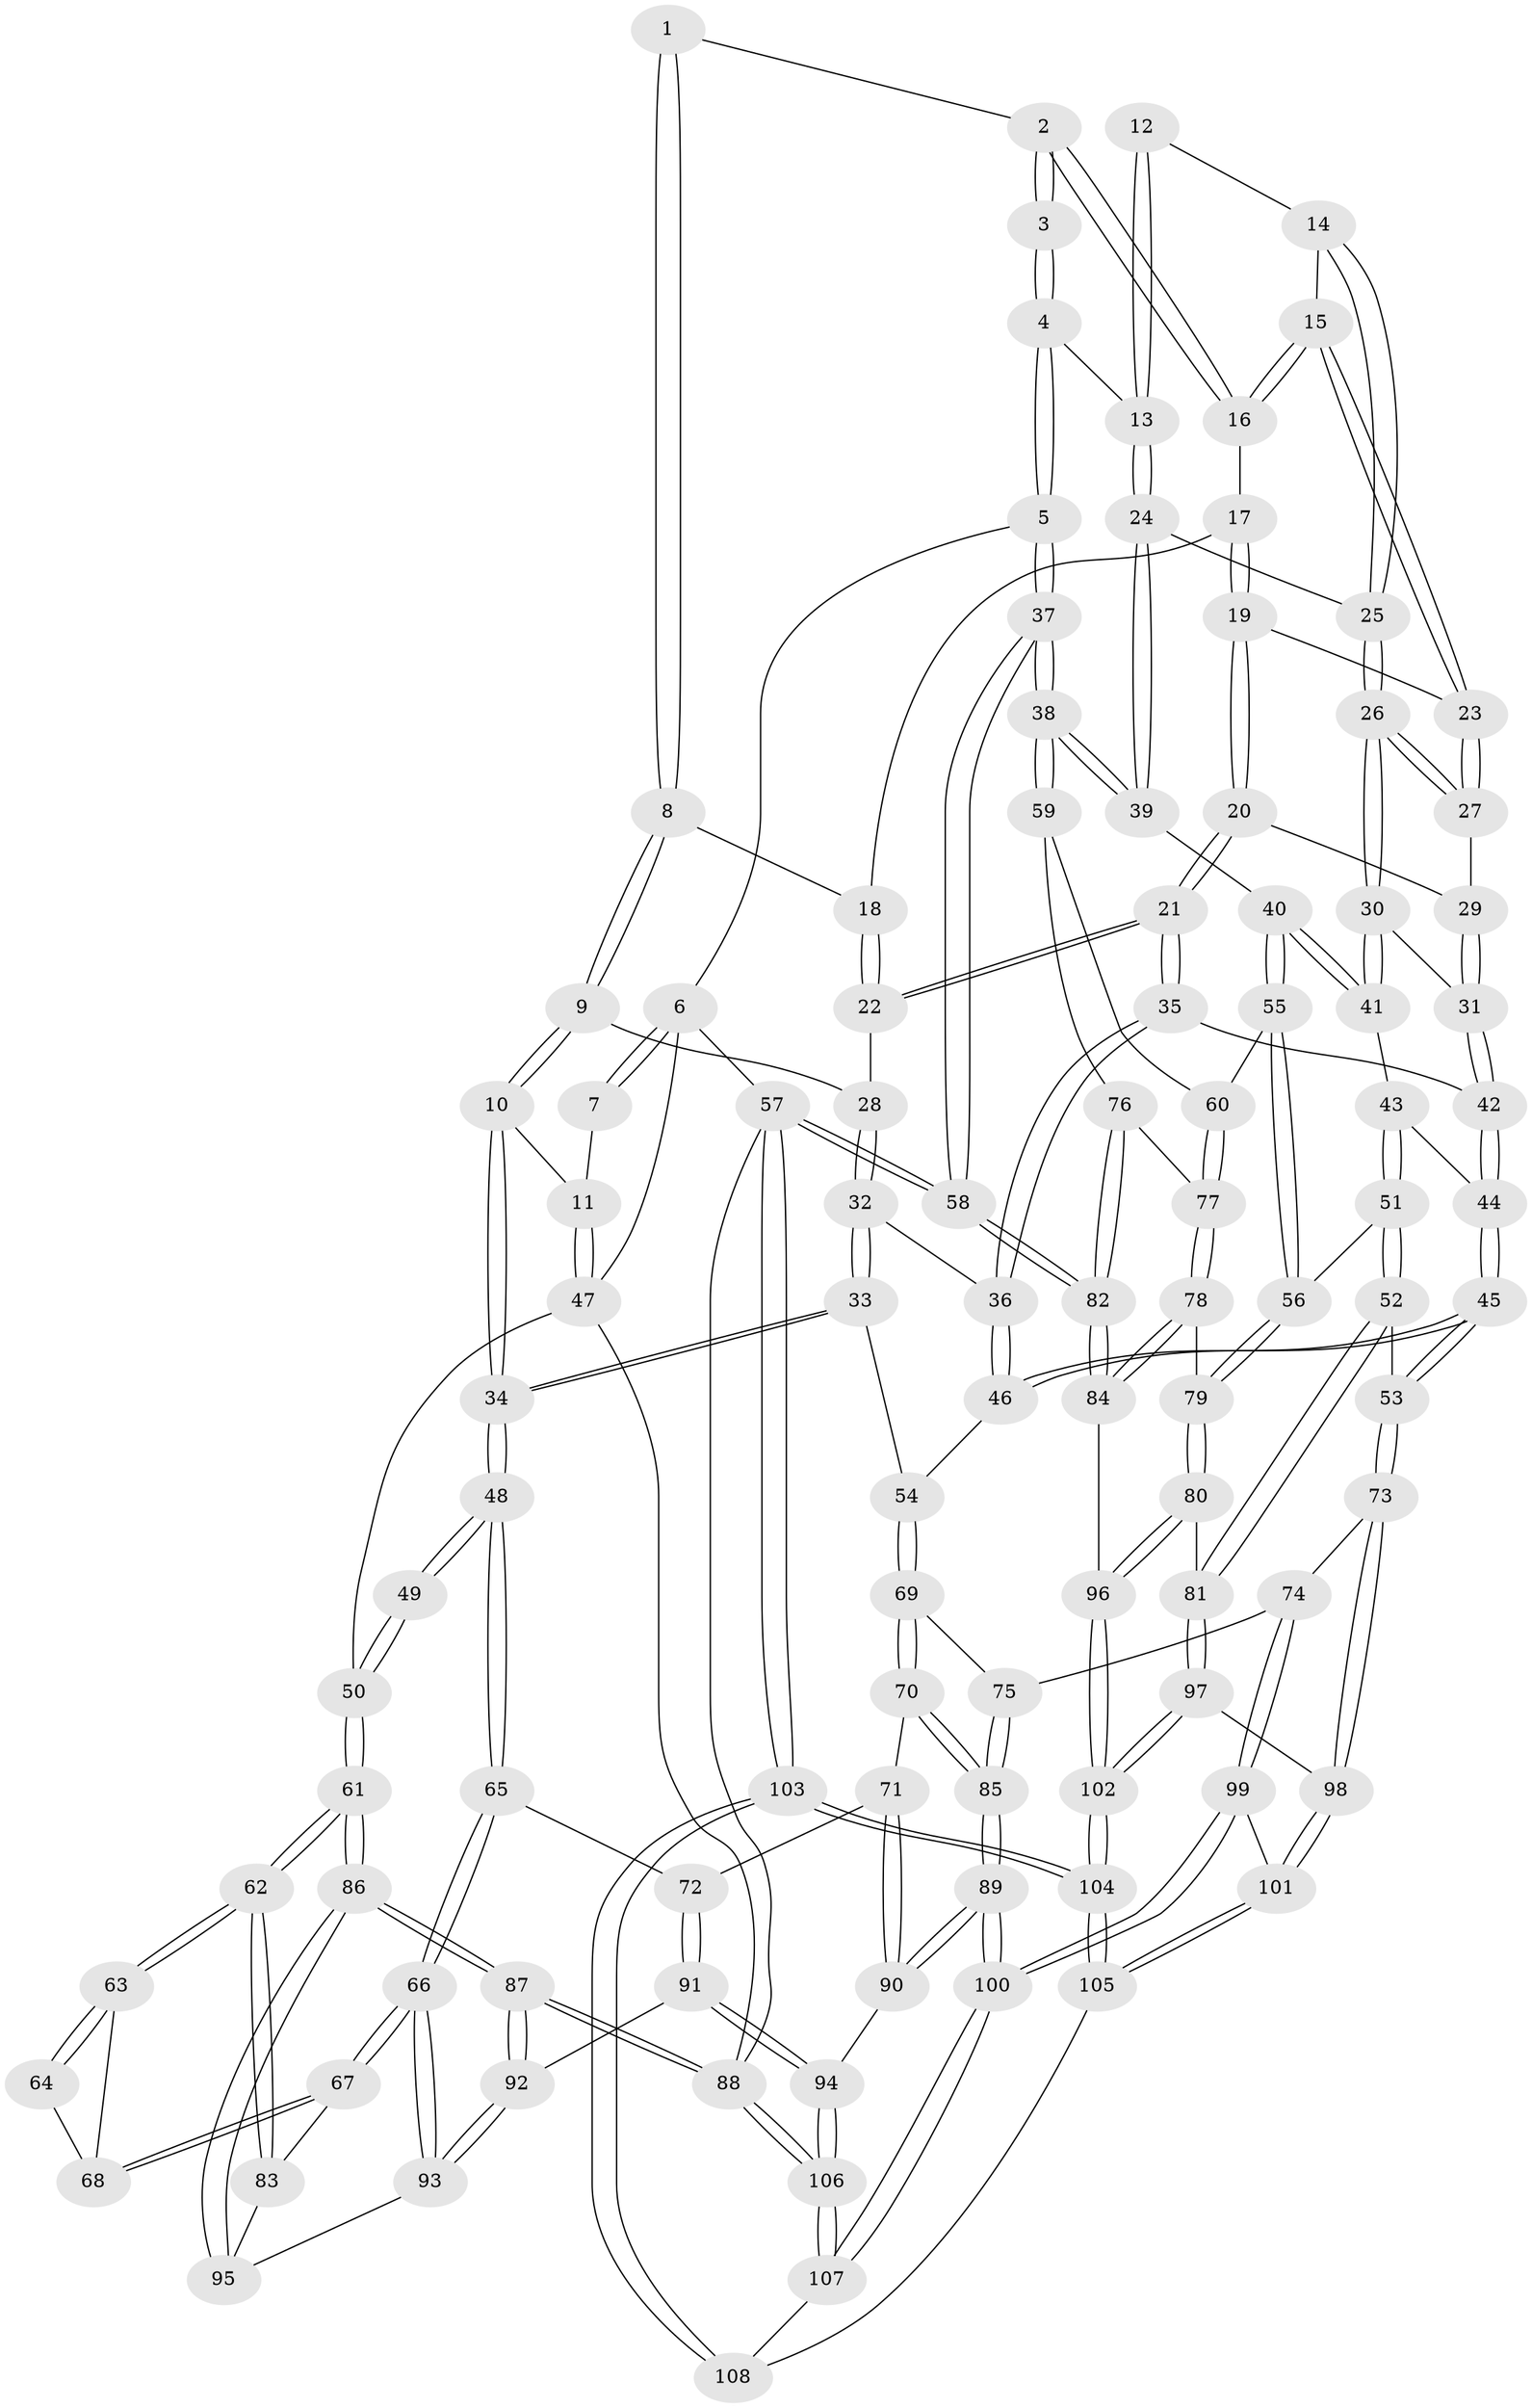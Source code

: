 // coarse degree distribution, {4: 0.3333333333333333, 7: 0.018518518518518517, 3: 0.12962962962962962, 5: 0.37037037037037035, 6: 0.12962962962962962, 8: 0.018518518518518517}
// Generated by graph-tools (version 1.1) at 2025/21/03/04/25 18:21:19]
// undirected, 108 vertices, 267 edges
graph export_dot {
graph [start="1"]
  node [color=gray90,style=filled];
  1 [pos="+0.5361733366790358+0"];
  2 [pos="+0.5519430228426014+0"];
  3 [pos="+0.6825631452760276+0.027979931841882067"];
  4 [pos="+1+0.006410683857652708"];
  5 [pos="+1+0"];
  6 [pos="+1+0"];
  7 [pos="+0.5315481539114012+0"];
  8 [pos="+0.33283119190667615+0.16010281172468535"];
  9 [pos="+0.3206608943936047+0.16726747172408174"];
  10 [pos="+0+0"];
  11 [pos="+0+0"];
  12 [pos="+0.7116896040055335+0.07099005773670387"];
  13 [pos="+0.8801475985490405+0.17046829627182647"];
  14 [pos="+0.660084081948726+0.17877805378301992"];
  15 [pos="+0.6236886637363684+0.17667948206999856"];
  16 [pos="+0.550284920382574+0.026160349047138317"];
  17 [pos="+0.4803803394605456+0.14480647172404496"];
  18 [pos="+0.47231672723556567+0.14805376344992613"];
  19 [pos="+0.4933993273666807+0.16625090261376152"];
  20 [pos="+0.5175452218385437+0.2834186754959475"];
  21 [pos="+0.5156995295668225+0.2855562494787139"];
  22 [pos="+0.44492540835512134+0.24266892805678114"];
  23 [pos="+0.6004466447920129+0.20980126981932082"];
  24 [pos="+0.8718908629503879+0.18259945947736883"];
  25 [pos="+0.7326172844049222+0.20907827004313714"];
  26 [pos="+0.6879008427741874+0.29903180871791313"];
  27 [pos="+0.588114892783946+0.23995738666278454"];
  28 [pos="+0.3312867285469732+0.22910269421674134"];
  29 [pos="+0.5818739458852242+0.24648292521867046"];
  30 [pos="+0.6889285015395432+0.3259844007721466"];
  31 [pos="+0.6383238910153255+0.3498411139936782"];
  32 [pos="+0.3242503773179883+0.2610296475722933"];
  33 [pos="+0.20462121356278434+0.40727690139518724"];
  34 [pos="+0.18741664361341714+0.4140516219786756"];
  35 [pos="+0.5082365622725258+0.3231445198369654"];
  36 [pos="+0.467745550214089+0.3762813139145604"];
  37 [pos="+1+0.49898023184531376"];
  38 [pos="+1+0.49588696862750986"];
  39 [pos="+0.8558023572548962+0.38830705687355493"];
  40 [pos="+0.822961387780128+0.4121909675507294"];
  41 [pos="+0.7900279319387503+0.3979072760582901"];
  42 [pos="+0.6214125929281541+0.36840478876656735"];
  43 [pos="+0.6515949650060684+0.41481577482841314"];
  44 [pos="+0.6218878148273814+0.40597883168984544"];
  45 [pos="+0.5500673876185828+0.5101697264727264"];
  46 [pos="+0.45599731854746034+0.45211660013689325"];
  47 [pos="+0+0"];
  48 [pos="+0.1803834956874365+0.42573917180314375"];
  49 [pos="+0.11877158534946379+0.4373186127133173"];
  50 [pos="+0+0.3891377359725344"];
  51 [pos="+0.7166623347838408+0.5198467366015501"];
  52 [pos="+0.6394153121810878+0.5568550502421348"];
  53 [pos="+0.5781568221389225+0.5548434994415271"];
  54 [pos="+0.4371187372405821+0.45905603778597726"];
  55 [pos="+0.7966201630299383+0.47982611869423025"];
  56 [pos="+0.7766839409066414+0.5019585330477171"];
  57 [pos="+1+1"];
  58 [pos="+1+0.7900718621789043"];
  59 [pos="+0.9136458038427802+0.5584474050802931"];
  60 [pos="+0.8400901846183176+0.5192329181359211"];
  61 [pos="+0+0.6140864472196009"];
  62 [pos="+0+0.6092558922595418"];
  63 [pos="+0+0.567792041554484"];
  64 [pos="+0.04491591510585505+0.5252537510985082"];
  65 [pos="+0.18999168579712747+0.4830603292263643"];
  66 [pos="+0.11812729016760024+0.6161312929830746"];
  67 [pos="+0.0718480919890049+0.6125305715017926"];
  68 [pos="+0.05698822009457997+0.5962781103966359"];
  69 [pos="+0.4299535649393459+0.47330567387338435"];
  70 [pos="+0.30069961724915034+0.5852153657362354"];
  71 [pos="+0.28482895464465+0.5825782746351862"];
  72 [pos="+0.26236389686207695+0.5787028500713095"];
  73 [pos="+0.5720570022824132+0.5693833825194651"];
  74 [pos="+0.5560104822905252+0.5894847748557179"];
  75 [pos="+0.4035560115102933+0.599274309180931"];
  76 [pos="+0.8992861683391874+0.6023215785307526"];
  77 [pos="+0.8789127717751771+0.6047180071393998"];
  78 [pos="+0.861092499905584+0.6212065809364239"];
  79 [pos="+0.7951334477549145+0.6122121329535127"];
  80 [pos="+0.785958804931513+0.6384684424696923"];
  81 [pos="+0.7096357705196178+0.6651185751622966"];
  82 [pos="+1+0.7212433521250012"];
  83 [pos="+0.03354580327652818+0.6378504139634158"];
  84 [pos="+0.8889540941133155+0.6962232923241014"];
  85 [pos="+0.381663162430513+0.6367775610789352"];
  86 [pos="+0+0.7202031539136364"];
  87 [pos="+0+1"];
  88 [pos="+0+1"];
  89 [pos="+0.42778254406631855+0.786137019791642"];
  90 [pos="+0.35228211297339024+0.7864392720241138"];
  91 [pos="+0.21811715041272292+0.7825716581437437"];
  92 [pos="+0.165716752896317+0.7769940766988478"];
  93 [pos="+0.148457059668189+0.7516583696677221"];
  94 [pos="+0.22661934167361591+0.7873802520738474"];
  95 [pos="+0.04807803573109001+0.7046450217577265"];
  96 [pos="+0.8252860527053687+0.7114709133869429"];
  97 [pos="+0.6820807610659708+0.771079129596364"];
  98 [pos="+0.6593174443790525+0.770284043044863"];
  99 [pos="+0.44023790942861146+0.7897039289234393"];
  100 [pos="+0.4360703273545339+0.7899750798492059"];
  101 [pos="+0.503416839149925+0.8159100982410189"];
  102 [pos="+0.7594044972057782+0.8221038527600552"];
  103 [pos="+1+1"];
  104 [pos="+0.9091109394688598+1"];
  105 [pos="+0.5270207837339527+0.8603529792874438"];
  106 [pos="+0.25023000000700957+1"];
  107 [pos="+0.3141312227199494+1"];
  108 [pos="+0.5378524809361832+1"];
  1 -- 2;
  1 -- 8;
  1 -- 8;
  2 -- 3;
  2 -- 3;
  2 -- 16;
  2 -- 16;
  3 -- 4;
  3 -- 4;
  4 -- 5;
  4 -- 5;
  4 -- 13;
  5 -- 6;
  5 -- 37;
  5 -- 37;
  6 -- 7;
  6 -- 7;
  6 -- 47;
  6 -- 57;
  7 -- 11;
  8 -- 9;
  8 -- 9;
  8 -- 18;
  9 -- 10;
  9 -- 10;
  9 -- 28;
  10 -- 11;
  10 -- 34;
  10 -- 34;
  11 -- 47;
  11 -- 47;
  12 -- 13;
  12 -- 13;
  12 -- 14;
  13 -- 24;
  13 -- 24;
  14 -- 15;
  14 -- 25;
  14 -- 25;
  15 -- 16;
  15 -- 16;
  15 -- 23;
  15 -- 23;
  16 -- 17;
  17 -- 18;
  17 -- 19;
  17 -- 19;
  18 -- 22;
  18 -- 22;
  19 -- 20;
  19 -- 20;
  19 -- 23;
  20 -- 21;
  20 -- 21;
  20 -- 29;
  21 -- 22;
  21 -- 22;
  21 -- 35;
  21 -- 35;
  22 -- 28;
  23 -- 27;
  23 -- 27;
  24 -- 25;
  24 -- 39;
  24 -- 39;
  25 -- 26;
  25 -- 26;
  26 -- 27;
  26 -- 27;
  26 -- 30;
  26 -- 30;
  27 -- 29;
  28 -- 32;
  28 -- 32;
  29 -- 31;
  29 -- 31;
  30 -- 31;
  30 -- 41;
  30 -- 41;
  31 -- 42;
  31 -- 42;
  32 -- 33;
  32 -- 33;
  32 -- 36;
  33 -- 34;
  33 -- 34;
  33 -- 54;
  34 -- 48;
  34 -- 48;
  35 -- 36;
  35 -- 36;
  35 -- 42;
  36 -- 46;
  36 -- 46;
  37 -- 38;
  37 -- 38;
  37 -- 58;
  37 -- 58;
  38 -- 39;
  38 -- 39;
  38 -- 59;
  38 -- 59;
  39 -- 40;
  40 -- 41;
  40 -- 41;
  40 -- 55;
  40 -- 55;
  41 -- 43;
  42 -- 44;
  42 -- 44;
  43 -- 44;
  43 -- 51;
  43 -- 51;
  44 -- 45;
  44 -- 45;
  45 -- 46;
  45 -- 46;
  45 -- 53;
  45 -- 53;
  46 -- 54;
  47 -- 50;
  47 -- 88;
  48 -- 49;
  48 -- 49;
  48 -- 65;
  48 -- 65;
  49 -- 50;
  49 -- 50;
  50 -- 61;
  50 -- 61;
  51 -- 52;
  51 -- 52;
  51 -- 56;
  52 -- 53;
  52 -- 81;
  52 -- 81;
  53 -- 73;
  53 -- 73;
  54 -- 69;
  54 -- 69;
  55 -- 56;
  55 -- 56;
  55 -- 60;
  56 -- 79;
  56 -- 79;
  57 -- 58;
  57 -- 58;
  57 -- 103;
  57 -- 103;
  57 -- 88;
  58 -- 82;
  58 -- 82;
  59 -- 60;
  59 -- 76;
  60 -- 77;
  60 -- 77;
  61 -- 62;
  61 -- 62;
  61 -- 86;
  61 -- 86;
  62 -- 63;
  62 -- 63;
  62 -- 83;
  62 -- 83;
  63 -- 64;
  63 -- 64;
  63 -- 68;
  64 -- 68;
  65 -- 66;
  65 -- 66;
  65 -- 72;
  66 -- 67;
  66 -- 67;
  66 -- 93;
  66 -- 93;
  67 -- 68;
  67 -- 68;
  67 -- 83;
  69 -- 70;
  69 -- 70;
  69 -- 75;
  70 -- 71;
  70 -- 85;
  70 -- 85;
  71 -- 72;
  71 -- 90;
  71 -- 90;
  72 -- 91;
  72 -- 91;
  73 -- 74;
  73 -- 98;
  73 -- 98;
  74 -- 75;
  74 -- 99;
  74 -- 99;
  75 -- 85;
  75 -- 85;
  76 -- 77;
  76 -- 82;
  76 -- 82;
  77 -- 78;
  77 -- 78;
  78 -- 79;
  78 -- 84;
  78 -- 84;
  79 -- 80;
  79 -- 80;
  80 -- 81;
  80 -- 96;
  80 -- 96;
  81 -- 97;
  81 -- 97;
  82 -- 84;
  82 -- 84;
  83 -- 95;
  84 -- 96;
  85 -- 89;
  85 -- 89;
  86 -- 87;
  86 -- 87;
  86 -- 95;
  86 -- 95;
  87 -- 88;
  87 -- 88;
  87 -- 92;
  87 -- 92;
  88 -- 106;
  88 -- 106;
  89 -- 90;
  89 -- 90;
  89 -- 100;
  89 -- 100;
  90 -- 94;
  91 -- 92;
  91 -- 94;
  91 -- 94;
  92 -- 93;
  92 -- 93;
  93 -- 95;
  94 -- 106;
  94 -- 106;
  96 -- 102;
  96 -- 102;
  97 -- 98;
  97 -- 102;
  97 -- 102;
  98 -- 101;
  98 -- 101;
  99 -- 100;
  99 -- 100;
  99 -- 101;
  100 -- 107;
  100 -- 107;
  101 -- 105;
  101 -- 105;
  102 -- 104;
  102 -- 104;
  103 -- 104;
  103 -- 104;
  103 -- 108;
  103 -- 108;
  104 -- 105;
  104 -- 105;
  105 -- 108;
  106 -- 107;
  106 -- 107;
  107 -- 108;
}
